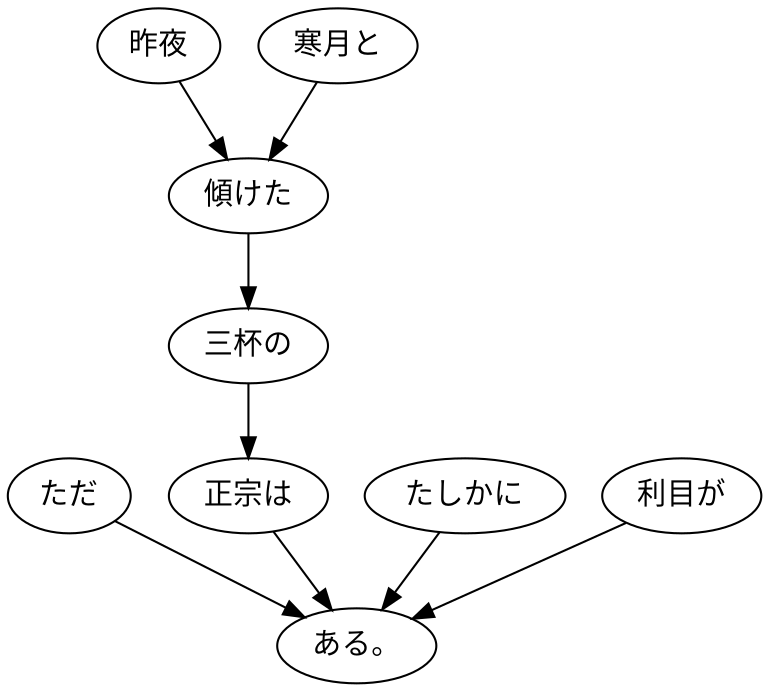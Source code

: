 digraph graph527 {
	node0 [label="ただ"];
	node1 [label="昨夜"];
	node2 [label="寒月と"];
	node3 [label="傾けた"];
	node4 [label="三杯の"];
	node5 [label="正宗は"];
	node6 [label="たしかに"];
	node7 [label="利目が"];
	node8 [label="ある。"];
	node0 -> node8;
	node1 -> node3;
	node2 -> node3;
	node3 -> node4;
	node4 -> node5;
	node5 -> node8;
	node6 -> node8;
	node7 -> node8;
}
